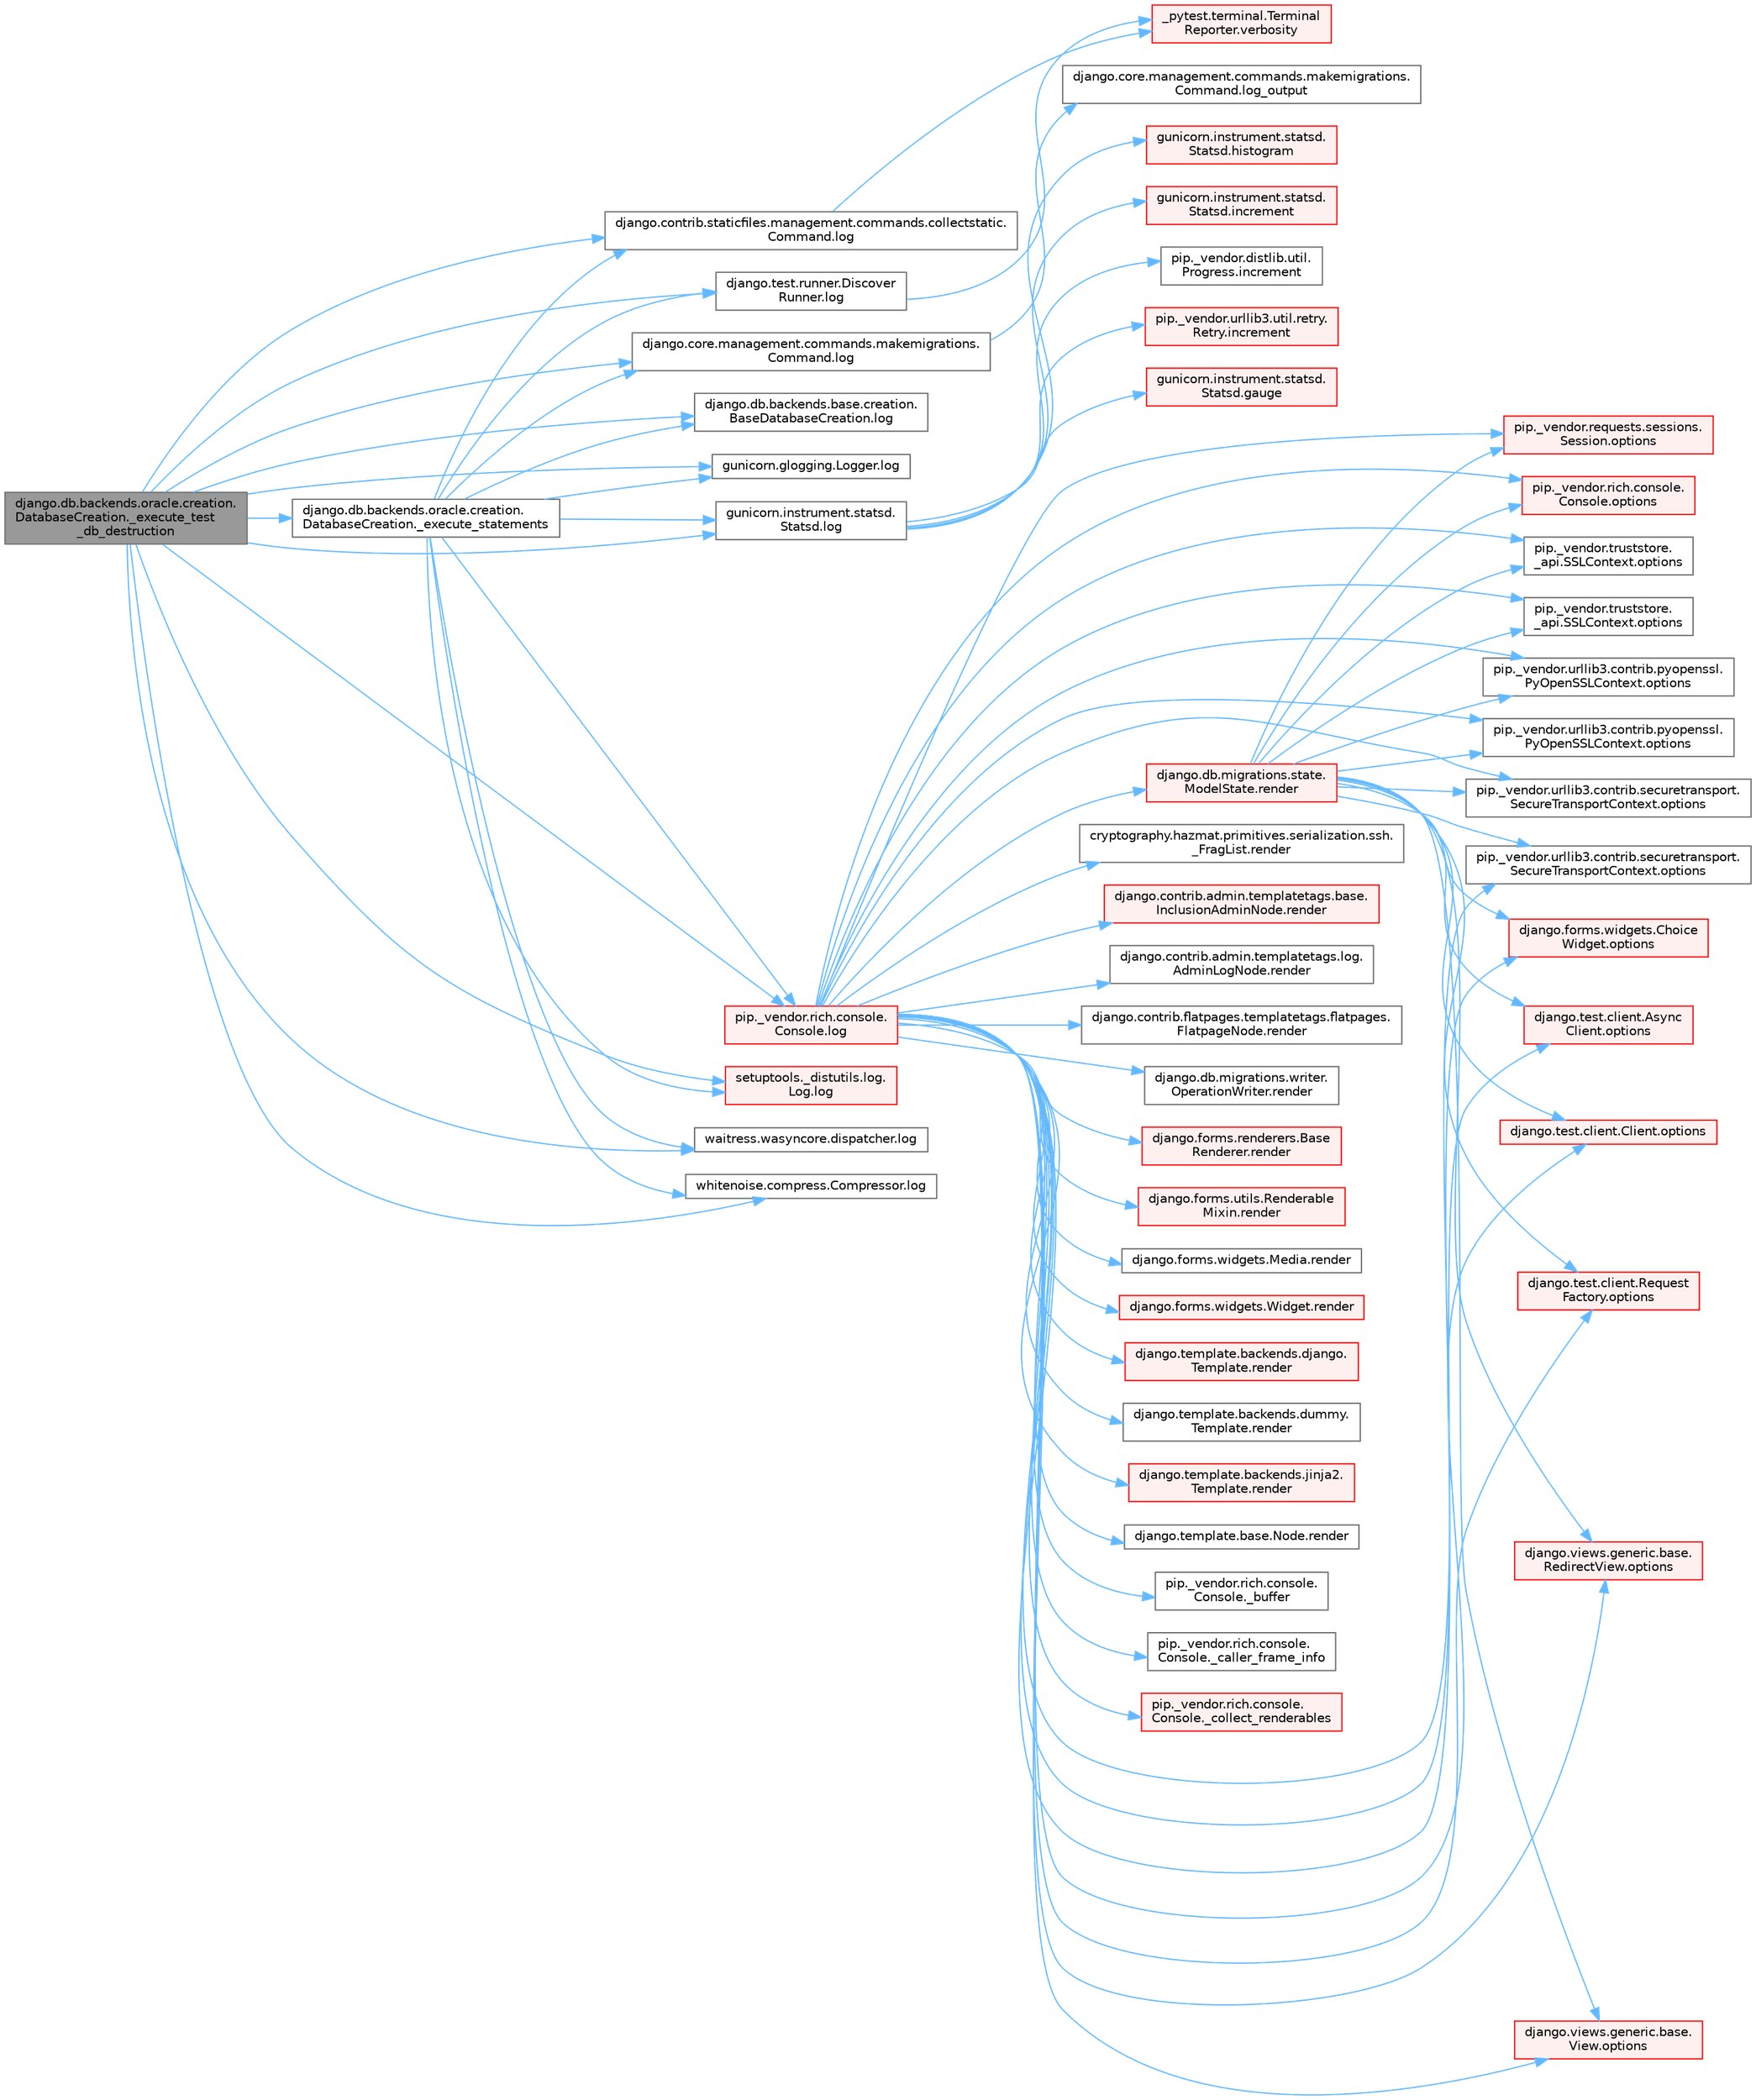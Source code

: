 digraph "django.db.backends.oracle.creation.DatabaseCreation._execute_test_db_destruction"
{
 // LATEX_PDF_SIZE
  bgcolor="transparent";
  edge [fontname=Helvetica,fontsize=10,labelfontname=Helvetica,labelfontsize=10];
  node [fontname=Helvetica,fontsize=10,shape=box,height=0.2,width=0.4];
  rankdir="LR";
  Node1 [id="Node000001",label="django.db.backends.oracle.creation.\lDatabaseCreation._execute_test\l_db_destruction",height=0.2,width=0.4,color="gray40", fillcolor="grey60", style="filled", fontcolor="black",tooltip=" "];
  Node1 -> Node2 [id="edge1_Node000001_Node000002",color="steelblue1",style="solid",tooltip=" "];
  Node2 [id="Node000002",label="django.db.backends.oracle.creation.\lDatabaseCreation._execute_statements",height=0.2,width=0.4,color="grey40", fillcolor="white", style="filled",URL="$classdjango_1_1db_1_1backends_1_1oracle_1_1creation_1_1_database_creation.html#a40f0a887cb7b18753bb057b12ede6de5",tooltip=" "];
  Node2 -> Node3 [id="edge2_Node000002_Node000003",color="steelblue1",style="solid",tooltip=" "];
  Node3 [id="Node000003",label="django.contrib.staticfiles.management.commands.collectstatic.\lCommand.log",height=0.2,width=0.4,color="grey40", fillcolor="white", style="filled",URL="$classdjango_1_1contrib_1_1staticfiles_1_1management_1_1commands_1_1collectstatic_1_1_command.html#a0e93191b90ee0993e3286343d0b2de0e",tooltip=" "];
  Node3 -> Node4 [id="edge3_Node000003_Node000004",color="steelblue1",style="solid",tooltip=" "];
  Node4 [id="Node000004",label="_pytest.terminal.Terminal\lReporter.verbosity",height=0.2,width=0.4,color="red", fillcolor="#FFF0F0", style="filled",URL="$class__pytest_1_1terminal_1_1_terminal_reporter.html#a620047ffec9ba4f5cca84af25b3adbcf",tooltip=" "];
  Node2 -> Node7 [id="edge4_Node000002_Node000007",color="steelblue1",style="solid",tooltip=" "];
  Node7 [id="Node000007",label="django.core.management.commands.makemigrations.\lCommand.log",height=0.2,width=0.4,color="grey40", fillcolor="white", style="filled",URL="$classdjango_1_1core_1_1management_1_1commands_1_1makemigrations_1_1_command.html#a0409d121552878a7416460dba8274880",tooltip=" "];
  Node7 -> Node8 [id="edge5_Node000007_Node000008",color="steelblue1",style="solid",tooltip=" "];
  Node8 [id="Node000008",label="django.core.management.commands.makemigrations.\lCommand.log_output",height=0.2,width=0.4,color="grey40", fillcolor="white", style="filled",URL="$classdjango_1_1core_1_1management_1_1commands_1_1makemigrations_1_1_command.html#ad6cb5d402888250fc170034fdee93f6d",tooltip=" "];
  Node2 -> Node9 [id="edge6_Node000002_Node000009",color="steelblue1",style="solid",tooltip=" "];
  Node9 [id="Node000009",label="django.db.backends.base.creation.\lBaseDatabaseCreation.log",height=0.2,width=0.4,color="grey40", fillcolor="white", style="filled",URL="$classdjango_1_1db_1_1backends_1_1base_1_1creation_1_1_base_database_creation.html#ac297ec931db5ec68c271ec0d91be7183",tooltip=" "];
  Node2 -> Node10 [id="edge7_Node000002_Node000010",color="steelblue1",style="solid",tooltip=" "];
  Node10 [id="Node000010",label="django.test.runner.Discover\lRunner.log",height=0.2,width=0.4,color="grey40", fillcolor="white", style="filled",URL="$classdjango_1_1test_1_1runner_1_1_discover_runner.html#af5ad8e2895b3f0c5e0a6d7113199d641",tooltip=" "];
  Node10 -> Node4 [id="edge8_Node000010_Node000004",color="steelblue1",style="solid",tooltip=" "];
  Node2 -> Node11 [id="edge9_Node000002_Node000011",color="steelblue1",style="solid",tooltip=" "];
  Node11 [id="Node000011",label="gunicorn.glogging.Logger.log",height=0.2,width=0.4,color="grey40", fillcolor="white", style="filled",URL="$classgunicorn_1_1glogging_1_1_logger.html#ad6941dede526094643dd02c53c3449b0",tooltip=" "];
  Node2 -> Node12 [id="edge10_Node000002_Node000012",color="steelblue1",style="solid",tooltip=" "];
  Node12 [id="Node000012",label="gunicorn.instrument.statsd.\lStatsd.log",height=0.2,width=0.4,color="grey40", fillcolor="white", style="filled",URL="$classgunicorn_1_1instrument_1_1statsd_1_1_statsd.html#ab99145cf0b7c66dbcebcbdcbd44b4953",tooltip=" "];
  Node12 -> Node13 [id="edge11_Node000012_Node000013",color="steelblue1",style="solid",tooltip=" "];
  Node13 [id="Node000013",label="gunicorn.instrument.statsd.\lStatsd.gauge",height=0.2,width=0.4,color="red", fillcolor="#FFF0F0", style="filled",URL="$classgunicorn_1_1instrument_1_1statsd_1_1_statsd.html#a6cebc76ae769412dfb0f0a3ec727c50d",tooltip=" "];
  Node12 -> Node15 [id="edge12_Node000012_Node000015",color="steelblue1",style="solid",tooltip=" "];
  Node15 [id="Node000015",label="gunicorn.instrument.statsd.\lStatsd.histogram",height=0.2,width=0.4,color="red", fillcolor="#FFF0F0", style="filled",URL="$classgunicorn_1_1instrument_1_1statsd_1_1_statsd.html#adee3cb12a43f643cca3c9084d77285b4",tooltip=" "];
  Node12 -> Node16 [id="edge13_Node000012_Node000016",color="steelblue1",style="solid",tooltip=" "];
  Node16 [id="Node000016",label="gunicorn.instrument.statsd.\lStatsd.increment",height=0.2,width=0.4,color="red", fillcolor="#FFF0F0", style="filled",URL="$classgunicorn_1_1instrument_1_1statsd_1_1_statsd.html#a5527687726a051a5182ee13a842b08fd",tooltip=" "];
  Node12 -> Node17 [id="edge14_Node000012_Node000017",color="steelblue1",style="solid",tooltip=" "];
  Node17 [id="Node000017",label="pip._vendor.distlib.util.\lProgress.increment",height=0.2,width=0.4,color="grey40", fillcolor="white", style="filled",URL="$classpip_1_1__vendor_1_1distlib_1_1util_1_1_progress.html#a197ffd4ac8a74898742a6cde5b4c5466",tooltip=" "];
  Node12 -> Node18 [id="edge15_Node000012_Node000018",color="steelblue1",style="solid",tooltip=" "];
  Node18 [id="Node000018",label="pip._vendor.urllib3.util.retry.\lRetry.increment",height=0.2,width=0.4,color="red", fillcolor="#FFF0F0", style="filled",URL="$classpip_1_1__vendor_1_1urllib3_1_1util_1_1retry_1_1_retry.html#a88dd993ccb2ef4b2bfa9ad0571374b12",tooltip=" "];
  Node2 -> Node1121 [id="edge16_Node000002_Node001121",color="steelblue1",style="solid",tooltip=" "];
  Node1121 [id="Node001121",label="pip._vendor.rich.console.\lConsole.log",height=0.2,width=0.4,color="red", fillcolor="#FFF0F0", style="filled",URL="$classpip_1_1__vendor_1_1rich_1_1console_1_1_console.html#af9c77e39f9413fc2b134c60cfa23b0f1",tooltip=" "];
  Node1121 -> Node331 [id="edge17_Node001121_Node000331",color="steelblue1",style="solid",tooltip=" "];
  Node331 [id="Node000331",label="pip._vendor.rich.console.\lConsole._buffer",height=0.2,width=0.4,color="grey40", fillcolor="white", style="filled",URL="$classpip_1_1__vendor_1_1rich_1_1console_1_1_console.html#a51eaf031922c907e4085937b82f5564e",tooltip=" "];
  Node1121 -> Node1122 [id="edge18_Node001121_Node001122",color="steelblue1",style="solid",tooltip=" "];
  Node1122 [id="Node001122",label="pip._vendor.rich.console.\lConsole._caller_frame_info",height=0.2,width=0.4,color="grey40", fillcolor="white", style="filled",URL="$classpip_1_1__vendor_1_1rich_1_1console_1_1_console.html#ac43cb4290591af4f04cd264aa1fc1b0f",tooltip=" "];
  Node1121 -> Node332 [id="edge19_Node001121_Node000332",color="steelblue1",style="solid",tooltip=" "];
  Node332 [id="Node000332",label="pip._vendor.rich.console.\lConsole._collect_renderables",height=0.2,width=0.4,color="red", fillcolor="#FFF0F0", style="filled",URL="$classpip_1_1__vendor_1_1rich_1_1console_1_1_console.html#ab053dc750094e77e036523f6d2c14899",tooltip=" "];
  Node1121 -> Node342 [id="edge20_Node001121_Node000342",color="steelblue1",style="solid",tooltip=" "];
  Node342 [id="Node000342",label="django.forms.widgets.Choice\lWidget.options",height=0.2,width=0.4,color="red", fillcolor="#FFF0F0", style="filled",URL="$classdjango_1_1forms_1_1widgets_1_1_choice_widget.html#a8575b90386fc2027f38ea00133cef250",tooltip=" "];
  Node1121 -> Node1123 [id="edge21_Node001121_Node001123",color="steelblue1",style="solid",tooltip=" "];
  Node1123 [id="Node001123",label="django.test.client.Async\lClient.options",height=0.2,width=0.4,color="red", fillcolor="#FFF0F0", style="filled",URL="$classdjango_1_1test_1_1client_1_1_async_client.html#a84509c6347cbc018e6335b924ec841a2",tooltip=" "];
  Node1121 -> Node1299 [id="edge22_Node001121_Node001299",color="steelblue1",style="solid",tooltip=" "];
  Node1299 [id="Node001299",label="django.test.client.Client.options",height=0.2,width=0.4,color="red", fillcolor="#FFF0F0", style="filled",URL="$classdjango_1_1test_1_1client_1_1_client.html#a839ea6375ca2184b3b60550938b6824c",tooltip=" "];
  Node1121 -> Node1302 [id="edge23_Node001121_Node001302",color="steelblue1",style="solid",tooltip=" "];
  Node1302 [id="Node001302",label="django.test.client.Request\lFactory.options",height=0.2,width=0.4,color="red", fillcolor="#FFF0F0", style="filled",URL="$classdjango_1_1test_1_1client_1_1_request_factory.html#a438a7e1be2437d680cd78d11dee77c54",tooltip=" "];
  Node1121 -> Node1349 [id="edge24_Node001121_Node001349",color="steelblue1",style="solid",tooltip=" "];
  Node1349 [id="Node001349",label="django.views.generic.base.\lRedirectView.options",height=0.2,width=0.4,color="red", fillcolor="#FFF0F0", style="filled",URL="$classdjango_1_1views_1_1generic_1_1base_1_1_redirect_view.html#a444de156c79647344c987295c47a76e1",tooltip=" "];
  Node1121 -> Node1562 [id="edge25_Node001121_Node001562",color="steelblue1",style="solid",tooltip=" "];
  Node1562 [id="Node001562",label="django.views.generic.base.\lView.options",height=0.2,width=0.4,color="red", fillcolor="#FFF0F0", style="filled",URL="$classdjango_1_1views_1_1generic_1_1base_1_1_view.html#a4d1dc440a5bae11bd7859d20ca9948e1",tooltip=" "];
  Node1121 -> Node1565 [id="edge26_Node001121_Node001565",color="steelblue1",style="solid",tooltip=" "];
  Node1565 [id="Node001565",label="pip._vendor.requests.sessions.\lSession.options",height=0.2,width=0.4,color="red", fillcolor="#FFF0F0", style="filled",URL="$classpip_1_1__vendor_1_1requests_1_1sessions_1_1_session.html#a210270880f90521b3b3014748ecd87e9",tooltip=" "];
  Node1121 -> Node1566 [id="edge27_Node001121_Node001566",color="steelblue1",style="solid",tooltip=" "];
  Node1566 [id="Node001566",label="pip._vendor.rich.console.\lConsole.options",height=0.2,width=0.4,color="red", fillcolor="#FFF0F0", style="filled",URL="$classpip_1_1__vendor_1_1rich_1_1console_1_1_console.html#a41c8efe30ea45a9a4a3f8c34c688fe00",tooltip=" "];
  Node1121 -> Node1574 [id="edge28_Node001121_Node001574",color="steelblue1",style="solid",tooltip=" "];
  Node1574 [id="Node001574",label="pip._vendor.truststore.\l_api.SSLContext.options",height=0.2,width=0.4,color="grey40", fillcolor="white", style="filled",URL="$classpip_1_1__vendor_1_1truststore_1_1__api_1_1_s_s_l_context.html#a6755b8a82c0de77273744b73a826678d",tooltip=" "];
  Node1121 -> Node1575 [id="edge29_Node001121_Node001575",color="steelblue1",style="solid",tooltip=" "];
  Node1575 [id="Node001575",label="pip._vendor.truststore.\l_api.SSLContext.options",height=0.2,width=0.4,color="grey40", fillcolor="white", style="filled",URL="$classpip_1_1__vendor_1_1truststore_1_1__api_1_1_s_s_l_context.html#a90bd5b81f087b6628b2f681ce6cffcd6",tooltip=" "];
  Node1121 -> Node1576 [id="edge30_Node001121_Node001576",color="steelblue1",style="solid",tooltip=" "];
  Node1576 [id="Node001576",label="pip._vendor.urllib3.contrib.pyopenssl.\lPyOpenSSLContext.options",height=0.2,width=0.4,color="grey40", fillcolor="white", style="filled",URL="$classpip_1_1__vendor_1_1urllib3_1_1contrib_1_1pyopenssl_1_1_py_open_s_s_l_context.html#a3f539cc9d4b91d2fb90d7f8aef3810c1",tooltip=" "];
  Node1121 -> Node1577 [id="edge31_Node001121_Node001577",color="steelblue1",style="solid",tooltip=" "];
  Node1577 [id="Node001577",label="pip._vendor.urllib3.contrib.pyopenssl.\lPyOpenSSLContext.options",height=0.2,width=0.4,color="grey40", fillcolor="white", style="filled",URL="$classpip_1_1__vendor_1_1urllib3_1_1contrib_1_1pyopenssl_1_1_py_open_s_s_l_context.html#a8475fc4f3e83d92654b066a9422908dc",tooltip=" "];
  Node1121 -> Node1578 [id="edge32_Node001121_Node001578",color="steelblue1",style="solid",tooltip=" "];
  Node1578 [id="Node001578",label="pip._vendor.urllib3.contrib.securetransport.\lSecureTransportContext.options",height=0.2,width=0.4,color="grey40", fillcolor="white", style="filled",URL="$classpip_1_1__vendor_1_1urllib3_1_1contrib_1_1securetransport_1_1_secure_transport_context.html#ae19920941647ed0b43e0ed7d96e12457",tooltip=" "];
  Node1121 -> Node1579 [id="edge33_Node001121_Node001579",color="steelblue1",style="solid",tooltip=" "];
  Node1579 [id="Node001579",label="pip._vendor.urllib3.contrib.securetransport.\lSecureTransportContext.options",height=0.2,width=0.4,color="grey40", fillcolor="white", style="filled",URL="$classpip_1_1__vendor_1_1urllib3_1_1contrib_1_1securetransport_1_1_secure_transport_context.html#acf6c1ec11ca09e30c9c70d7dc26afacd",tooltip=" "];
  Node1121 -> Node3822 [id="edge34_Node001121_Node003822",color="steelblue1",style="solid",tooltip=" "];
  Node3822 [id="Node003822",label="cryptography.hazmat.primitives.serialization.ssh.\l_FragList.render",height=0.2,width=0.4,color="grey40", fillcolor="white", style="filled",URL="$classcryptography_1_1hazmat_1_1primitives_1_1serialization_1_1ssh_1_1___frag_list.html#adb86a47aab3646d46cfde49b7a4408a0",tooltip=" "];
  Node1121 -> Node3823 [id="edge35_Node001121_Node003823",color="steelblue1",style="solid",tooltip=" "];
  Node3823 [id="Node003823",label="django.contrib.admin.templatetags.base.\lInclusionAdminNode.render",height=0.2,width=0.4,color="red", fillcolor="#FFF0F0", style="filled",URL="$classdjango_1_1contrib_1_1admin_1_1templatetags_1_1base_1_1_inclusion_admin_node.html#a5c909e3c155bf5e7736cc82df0006cda",tooltip=" "];
  Node1121 -> Node3824 [id="edge36_Node001121_Node003824",color="steelblue1",style="solid",tooltip=" "];
  Node3824 [id="Node003824",label="django.contrib.admin.templatetags.log.\lAdminLogNode.render",height=0.2,width=0.4,color="grey40", fillcolor="white", style="filled",URL="$classdjango_1_1contrib_1_1admin_1_1templatetags_1_1log_1_1_admin_log_node.html#a86b516f1be40628f1bd94a1dc420cb24",tooltip=" "];
  Node1121 -> Node3825 [id="edge37_Node001121_Node003825",color="steelblue1",style="solid",tooltip=" "];
  Node3825 [id="Node003825",label="django.contrib.flatpages.templatetags.flatpages.\lFlatpageNode.render",height=0.2,width=0.4,color="grey40", fillcolor="white", style="filled",URL="$classdjango_1_1contrib_1_1flatpages_1_1templatetags_1_1flatpages_1_1_flatpage_node.html#afc3c992ffd3bae82ad18431268d4eee9",tooltip=" "];
  Node1121 -> Node3826 [id="edge38_Node001121_Node003826",color="steelblue1",style="solid",tooltip=" "];
  Node3826 [id="Node003826",label="django.db.migrations.state.\lModelState.render",height=0.2,width=0.4,color="red", fillcolor="#FFF0F0", style="filled",URL="$classdjango_1_1db_1_1migrations_1_1state_1_1_model_state.html#abcfccbe8ebf6564386ec6908b6bc3178",tooltip=" "];
  Node3826 -> Node342 [id="edge39_Node003826_Node000342",color="steelblue1",style="solid",tooltip=" "];
  Node3826 -> Node1123 [id="edge40_Node003826_Node001123",color="steelblue1",style="solid",tooltip=" "];
  Node3826 -> Node1299 [id="edge41_Node003826_Node001299",color="steelblue1",style="solid",tooltip=" "];
  Node3826 -> Node1302 [id="edge42_Node003826_Node001302",color="steelblue1",style="solid",tooltip=" "];
  Node3826 -> Node1349 [id="edge43_Node003826_Node001349",color="steelblue1",style="solid",tooltip=" "];
  Node3826 -> Node1562 [id="edge44_Node003826_Node001562",color="steelblue1",style="solid",tooltip=" "];
  Node3826 -> Node1565 [id="edge45_Node003826_Node001565",color="steelblue1",style="solid",tooltip=" "];
  Node3826 -> Node1566 [id="edge46_Node003826_Node001566",color="steelblue1",style="solid",tooltip=" "];
  Node3826 -> Node1574 [id="edge47_Node003826_Node001574",color="steelblue1",style="solid",tooltip=" "];
  Node3826 -> Node1575 [id="edge48_Node003826_Node001575",color="steelblue1",style="solid",tooltip=" "];
  Node3826 -> Node1576 [id="edge49_Node003826_Node001576",color="steelblue1",style="solid",tooltip=" "];
  Node3826 -> Node1577 [id="edge50_Node003826_Node001577",color="steelblue1",style="solid",tooltip=" "];
  Node3826 -> Node1578 [id="edge51_Node003826_Node001578",color="steelblue1",style="solid",tooltip=" "];
  Node3826 -> Node1579 [id="edge52_Node003826_Node001579",color="steelblue1",style="solid",tooltip=" "];
  Node1121 -> Node3828 [id="edge53_Node001121_Node003828",color="steelblue1",style="solid",tooltip=" "];
  Node3828 [id="Node003828",label="django.db.migrations.writer.\lOperationWriter.render",height=0.2,width=0.4,color="grey40", fillcolor="white", style="filled",URL="$classdjango_1_1db_1_1migrations_1_1writer_1_1_operation_writer.html#a6c0937fe3e8b072ea0d6c73954edaeef",tooltip=" "];
  Node1121 -> Node3829 [id="edge54_Node001121_Node003829",color="steelblue1",style="solid",tooltip=" "];
  Node3829 [id="Node003829",label="django.forms.renderers.Base\lRenderer.render",height=0.2,width=0.4,color="red", fillcolor="#FFF0F0", style="filled",URL="$classdjango_1_1forms_1_1renderers_1_1_base_renderer.html#afc2864a13f4b09dd1ed354c16e047652",tooltip=" "];
  Node1121 -> Node3861 [id="edge55_Node001121_Node003861",color="steelblue1",style="solid",tooltip=" "];
  Node3861 [id="Node003861",label="django.forms.utils.Renderable\lMixin.render",height=0.2,width=0.4,color="red", fillcolor="#FFF0F0", style="filled",URL="$classdjango_1_1forms_1_1utils_1_1_renderable_mixin.html#acdc73a3b1da7190ea3c6e0e2cb22e297",tooltip=" "];
  Node1121 -> Node3862 [id="edge56_Node001121_Node003862",color="steelblue1",style="solid",tooltip=" "];
  Node3862 [id="Node003862",label="django.forms.widgets.Media.render",height=0.2,width=0.4,color="grey40", fillcolor="white", style="filled",URL="$classdjango_1_1forms_1_1widgets_1_1_media.html#a8619dcf905d1f6eba055d8c305557a34",tooltip=" "];
  Node1121 -> Node3863 [id="edge57_Node001121_Node003863",color="steelblue1",style="solid",tooltip=" "];
  Node3863 [id="Node003863",label="django.forms.widgets.Widget.render",height=0.2,width=0.4,color="red", fillcolor="#FFF0F0", style="filled",URL="$classdjango_1_1forms_1_1widgets_1_1_widget.html#a972266d3972b64c404467dea8d6e2809",tooltip=" "];
  Node1121 -> Node3879 [id="edge58_Node001121_Node003879",color="steelblue1",style="solid",tooltip=" "];
  Node3879 [id="Node003879",label="django.template.backends.django.\lTemplate.render",height=0.2,width=0.4,color="red", fillcolor="#FFF0F0", style="filled",URL="$classdjango_1_1template_1_1backends_1_1django_1_1_template.html#a12a44617b125b05f525f3e7262c1efc7",tooltip=" "];
  Node1121 -> Node3880 [id="edge59_Node001121_Node003880",color="steelblue1",style="solid",tooltip=" "];
  Node3880 [id="Node003880",label="django.template.backends.dummy.\lTemplate.render",height=0.2,width=0.4,color="grey40", fillcolor="white", style="filled",URL="$classdjango_1_1template_1_1backends_1_1dummy_1_1_template.html#a12bf197b5e1349e6ae932de146ff664a",tooltip=" "];
  Node1121 -> Node3881 [id="edge60_Node001121_Node003881",color="steelblue1",style="solid",tooltip=" "];
  Node3881 [id="Node003881",label="django.template.backends.jinja2.\lTemplate.render",height=0.2,width=0.4,color="red", fillcolor="#FFF0F0", style="filled",URL="$classdjango_1_1template_1_1backends_1_1jinja2_1_1_template.html#a2b736ba61eff462a2428d11c69cb3253",tooltip=" "];
  Node1121 -> Node3882 [id="edge61_Node001121_Node003882",color="steelblue1",style="solid",tooltip=" "];
  Node3882 [id="Node003882",label="django.template.base.Node.render",height=0.2,width=0.4,color="grey40", fillcolor="white", style="filled",URL="$classdjango_1_1template_1_1base_1_1_node.html#a2113a3a2c813981b87a3972c6df5217c",tooltip=" "];
  Node2 -> Node1280 [id="edge62_Node000002_Node001280",color="steelblue1",style="solid",tooltip=" "];
  Node1280 [id="Node001280",label="setuptools._distutils.log.\lLog.log",height=0.2,width=0.4,color="red", fillcolor="#FFF0F0", style="filled",URL="$classsetuptools_1_1__distutils_1_1log_1_1_log.html#af651bf90098b3f6c9f3913b91f0eda70",tooltip=" "];
  Node2 -> Node1283 [id="edge63_Node000002_Node001283",color="steelblue1",style="solid",tooltip=" "];
  Node1283 [id="Node001283",label="waitress.wasyncore.dispatcher.log",height=0.2,width=0.4,color="grey40", fillcolor="white", style="filled",URL="$classwaitress_1_1wasyncore_1_1dispatcher.html#ab4786338f40a0cf9e9df45b57d4c0a63",tooltip=" "];
  Node2 -> Node1284 [id="edge64_Node000002_Node001284",color="steelblue1",style="solid",tooltip=" "];
  Node1284 [id="Node001284",label="whitenoise.compress.Compressor.log",height=0.2,width=0.4,color="grey40", fillcolor="white", style="filled",URL="$classwhitenoise_1_1compress_1_1_compressor.html#aa70a9f98a4387e4d394529c17cdbee27",tooltip=" "];
  Node1 -> Node3 [id="edge65_Node000001_Node000003",color="steelblue1",style="solid",tooltip=" "];
  Node1 -> Node7 [id="edge66_Node000001_Node000007",color="steelblue1",style="solid",tooltip=" "];
  Node1 -> Node9 [id="edge67_Node000001_Node000009",color="steelblue1",style="solid",tooltip=" "];
  Node1 -> Node10 [id="edge68_Node000001_Node000010",color="steelblue1",style="solid",tooltip=" "];
  Node1 -> Node11 [id="edge69_Node000001_Node000011",color="steelblue1",style="solid",tooltip=" "];
  Node1 -> Node12 [id="edge70_Node000001_Node000012",color="steelblue1",style="solid",tooltip=" "];
  Node1 -> Node1121 [id="edge71_Node000001_Node001121",color="steelblue1",style="solid",tooltip=" "];
  Node1 -> Node1280 [id="edge72_Node000001_Node001280",color="steelblue1",style="solid",tooltip=" "];
  Node1 -> Node1283 [id="edge73_Node000001_Node001283",color="steelblue1",style="solid",tooltip=" "];
  Node1 -> Node1284 [id="edge74_Node000001_Node001284",color="steelblue1",style="solid",tooltip=" "];
}
